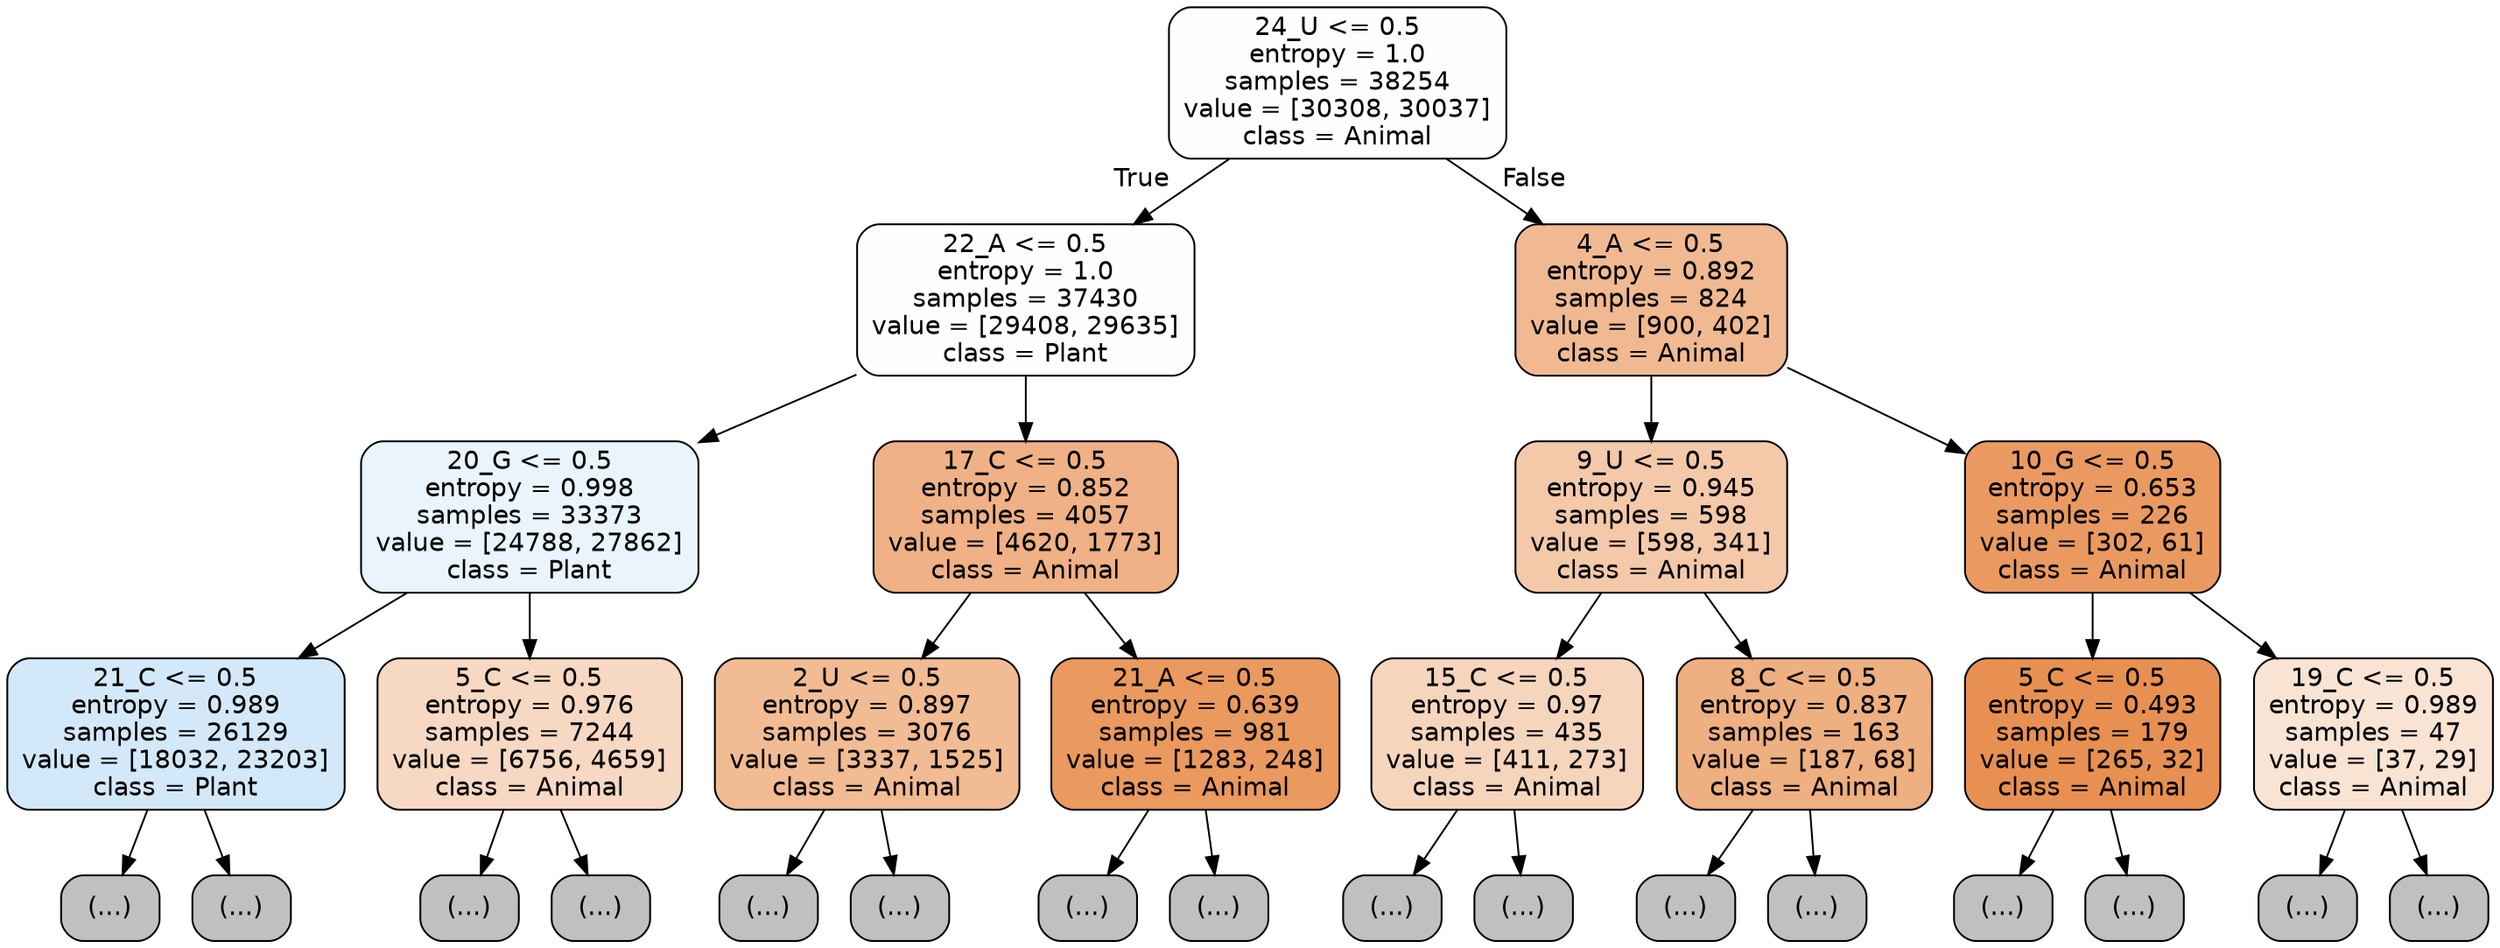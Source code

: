 digraph Tree {
node [shape=box, style="filled, rounded", color="black", fontname="helvetica"] ;
edge [fontname="helvetica"] ;
0 [label="24_U <= 0.5\nentropy = 1.0\nsamples = 38254\nvalue = [30308, 30037]\nclass = Animal", fillcolor="#fffefd"] ;
1 [label="22_A <= 0.5\nentropy = 1.0\nsamples = 37430\nvalue = [29408, 29635]\nclass = Plant", fillcolor="#fdfeff"] ;
0 -> 1 [labeldistance=2.5, labelangle=45, headlabel="True"] ;
2 [label="20_G <= 0.5\nentropy = 0.998\nsamples = 33373\nvalue = [24788, 27862]\nclass = Plant", fillcolor="#e9f4fc"] ;
1 -> 2 ;
3 [label="21_C <= 0.5\nentropy = 0.989\nsamples = 26129\nvalue = [18032, 23203]\nclass = Plant", fillcolor="#d3e9f9"] ;
2 -> 3 ;
4 [label="(...)", fillcolor="#C0C0C0"] ;
3 -> 4 ;
8871 [label="(...)", fillcolor="#C0C0C0"] ;
3 -> 8871 ;
11044 [label="5_C <= 0.5\nentropy = 0.976\nsamples = 7244\nvalue = [6756, 4659]\nclass = Animal", fillcolor="#f7d8c2"] ;
2 -> 11044 ;
11045 [label="(...)", fillcolor="#C0C0C0"] ;
11044 -> 11045 ;
13912 [label="(...)", fillcolor="#C0C0C0"] ;
11044 -> 13912 ;
14655 [label="17_C <= 0.5\nentropy = 0.852\nsamples = 4057\nvalue = [4620, 1773]\nclass = Animal", fillcolor="#efb185"] ;
1 -> 14655 ;
14656 [label="2_U <= 0.5\nentropy = 0.897\nsamples = 3076\nvalue = [3337, 1525]\nclass = Animal", fillcolor="#f1bb93"] ;
14655 -> 14656 ;
14657 [label="(...)", fillcolor="#C0C0C0"] ;
14656 -> 14657 ;
15730 [label="(...)", fillcolor="#C0C0C0"] ;
14656 -> 15730 ;
16061 [label="21_A <= 0.5\nentropy = 0.639\nsamples = 981\nvalue = [1283, 248]\nclass = Animal", fillcolor="#ea995f"] ;
14655 -> 16061 ;
16062 [label="(...)", fillcolor="#C0C0C0"] ;
16061 -> 16062 ;
16363 [label="(...)", fillcolor="#C0C0C0"] ;
16061 -> 16363 ;
16450 [label="4_A <= 0.5\nentropy = 0.892\nsamples = 824\nvalue = [900, 402]\nclass = Animal", fillcolor="#f1b991"] ;
0 -> 16450 [labeldistance=2.5, labelangle=-45, headlabel="False"] ;
16451 [label="9_U <= 0.5\nentropy = 0.945\nsamples = 598\nvalue = [598, 341]\nclass = Animal", fillcolor="#f4c9aa"] ;
16450 -> 16451 ;
16452 [label="15_C <= 0.5\nentropy = 0.97\nsamples = 435\nvalue = [411, 273]\nclass = Animal", fillcolor="#f6d5bd"] ;
16451 -> 16452 ;
16453 [label="(...)", fillcolor="#C0C0C0"] ;
16452 -> 16453 ;
16652 [label="(...)", fillcolor="#C0C0C0"] ;
16452 -> 16652 ;
16707 [label="8_C <= 0.5\nentropy = 0.837\nsamples = 163\nvalue = [187, 68]\nclass = Animal", fillcolor="#eeaf81"] ;
16451 -> 16707 ;
16708 [label="(...)", fillcolor="#C0C0C0"] ;
16707 -> 16708 ;
16779 [label="(...)", fillcolor="#C0C0C0"] ;
16707 -> 16779 ;
16794 [label="10_G <= 0.5\nentropy = 0.653\nsamples = 226\nvalue = [302, 61]\nclass = Animal", fillcolor="#ea9a61"] ;
16450 -> 16794 ;
16795 [label="5_C <= 0.5\nentropy = 0.493\nsamples = 179\nvalue = [265, 32]\nclass = Animal", fillcolor="#e89051"] ;
16794 -> 16795 ;
16796 [label="(...)", fillcolor="#C0C0C0"] ;
16795 -> 16796 ;
16843 [label="(...)", fillcolor="#C0C0C0"] ;
16795 -> 16843 ;
16850 [label="19_C <= 0.5\nentropy = 0.989\nsamples = 47\nvalue = [37, 29]\nclass = Animal", fillcolor="#f9e4d4"] ;
16794 -> 16850 ;
16851 [label="(...)", fillcolor="#C0C0C0"] ;
16850 -> 16851 ;
16878 [label="(...)", fillcolor="#C0C0C0"] ;
16850 -> 16878 ;
}